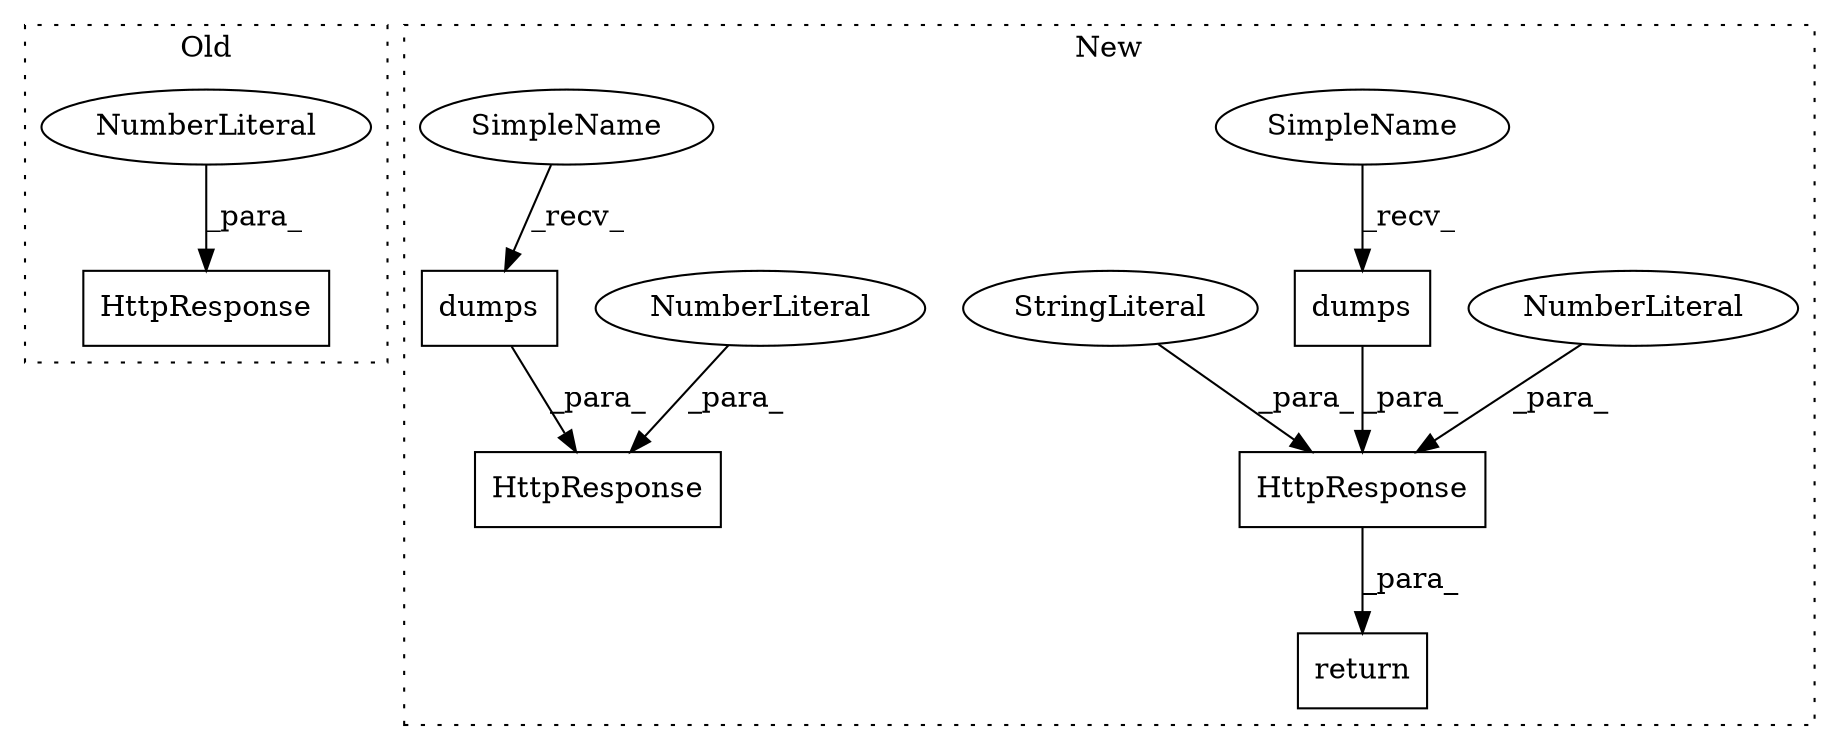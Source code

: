 digraph G {
subgraph cluster0 {
1 [label="HttpResponse" a="32" s="2508,2524" l="13,1" shape="box"];
6 [label="NumberLiteral" a="34" s="2521" l="3" shape="ellipse"];
label = "Old";
style="dotted";
}
subgraph cluster1 {
2 [label="dumps" a="32" s="2671,2698" l="6,1" shape="box"];
3 [label="HttpResponse" a="32" s="2653,2722" l="13,1" shape="box"];
4 [label="StringLiteral" a="45" s="2700" l="18" shape="ellipse"];
5 [label="NumberLiteral" a="34" s="2719" l="3" shape="ellipse"];
7 [label="dumps" a="32" s="2582,2609" l="6,1" shape="box"];
8 [label="HttpResponse" a="32" s="2564,2633" l="13,1" shape="box"];
9 [label="NumberLiteral" a="34" s="2630" l="3" shape="ellipse"];
10 [label="return" a="41" s="2646" l="7" shape="box"];
11 [label="SimpleName" a="42" s="2666" l="4" shape="ellipse"];
12 [label="SimpleName" a="42" s="2577" l="4" shape="ellipse"];
label = "New";
style="dotted";
}
2 -> 3 [label="_para_"];
3 -> 10 [label="_para_"];
4 -> 3 [label="_para_"];
5 -> 3 [label="_para_"];
6 -> 1 [label="_para_"];
7 -> 8 [label="_para_"];
9 -> 8 [label="_para_"];
11 -> 2 [label="_recv_"];
12 -> 7 [label="_recv_"];
}